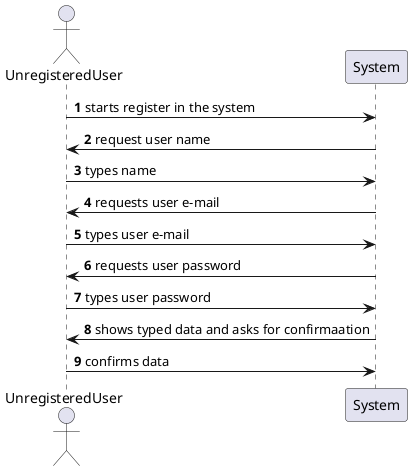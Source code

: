 @startuml

Actor UnregisteredUser as user
participant System as ui

autonumber

user -> ui: starts register in the system

ui -> user: request user name

user -> ui: types name

ui -> user: requests user e-mail

user -> ui: types user e-mail

ui -> user: requests user password

user -> ui: types user password

ui -> user: shows typed data and asks for confirmaation

user -> ui: confirms data














































@enduml
